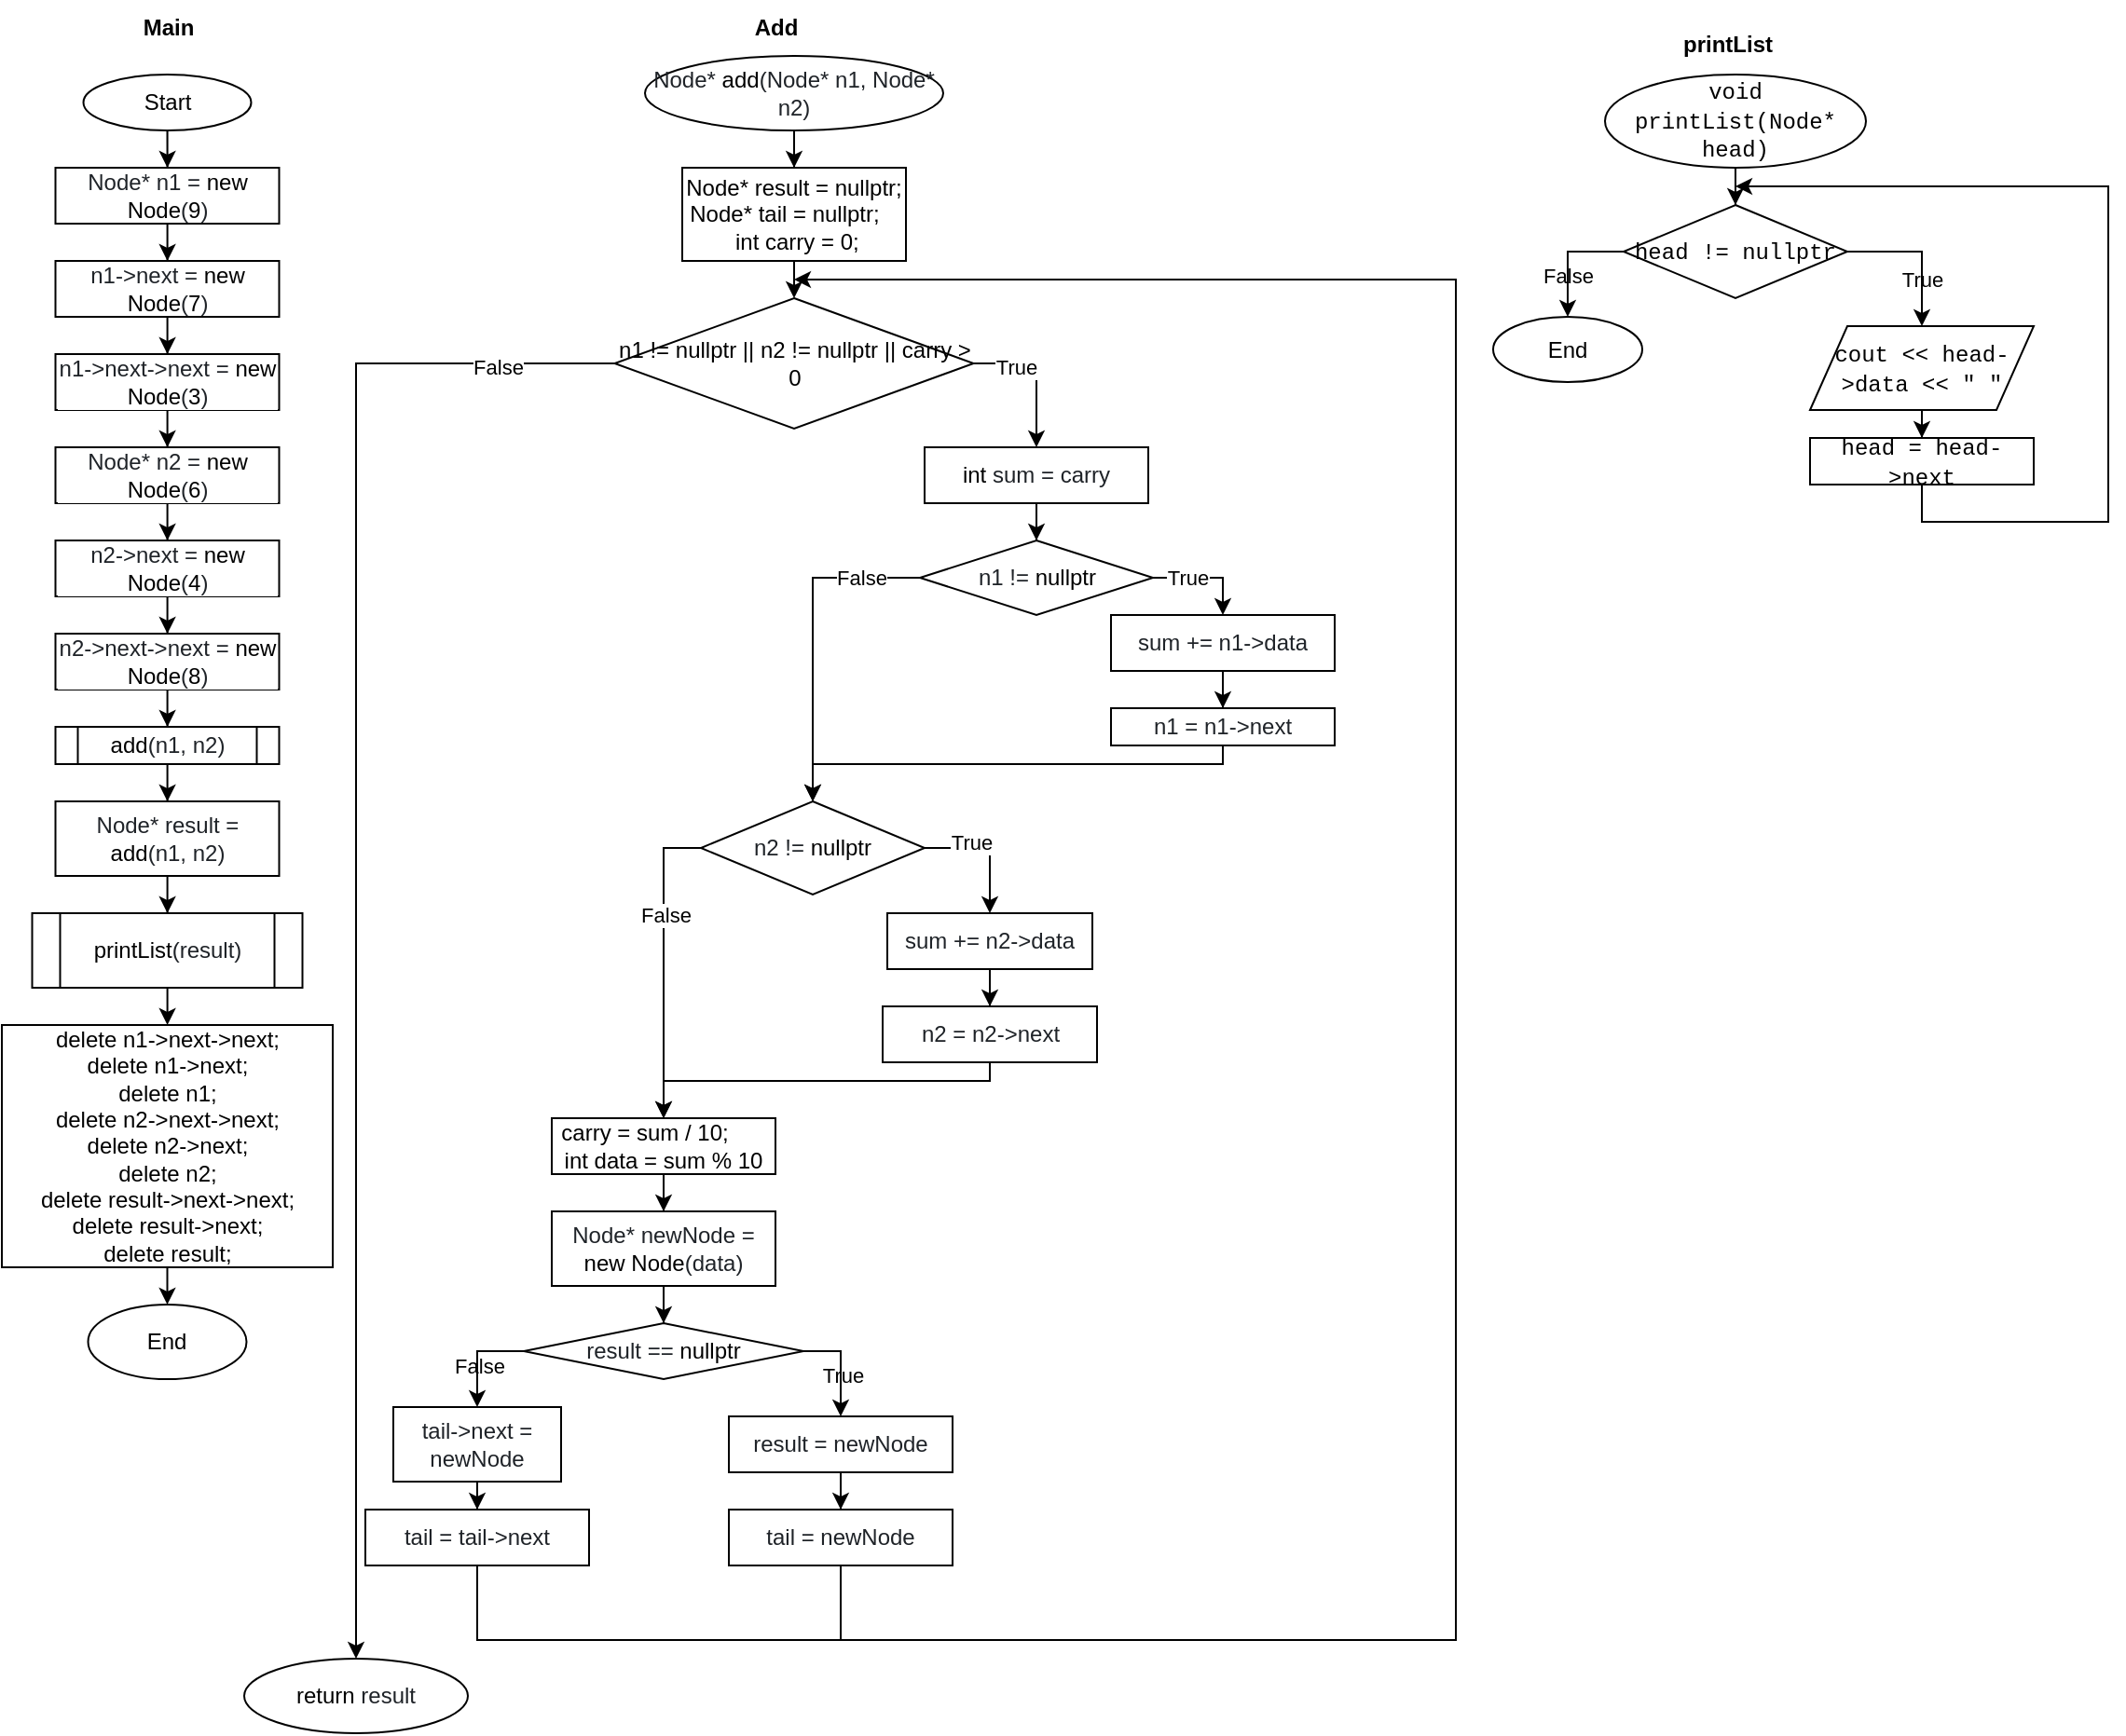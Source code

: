 <mxfile version="24.8.8">
  <diagram name="Страница — 1" id="su4LdkSQXIup_nqFoSOk">
    <mxGraphModel dx="500" dy="252" grid="1" gridSize="10" guides="1" tooltips="1" connect="1" arrows="1" fold="1" page="1" pageScale="1" pageWidth="2339" pageHeight="3300" math="0" shadow="0">
      <root>
        <mxCell id="0" />
        <mxCell id="1" parent="0" />
        <mxCell id="kcVb27nSimBX3UgIGa_4-2" style="edgeStyle=orthogonalEdgeStyle;rounded=0;orthogonalLoop=1;jettySize=auto;html=1;fontFamily=Helvetica;" edge="1" parent="1" source="kcVb27nSimBX3UgIGa_4-1" target="kcVb27nSimBX3UgIGa_4-3">
          <mxGeometry relative="1" as="geometry">
            <mxPoint x="128.75" y="100" as="targetPoint" />
          </mxGeometry>
        </mxCell>
        <mxCell id="kcVb27nSimBX3UgIGa_4-1" value="Start" style="ellipse;whiteSpace=wrap;html=1;fontFamily=Helvetica;" vertex="1" parent="1">
          <mxGeometry x="83.75" y="40" width="90" height="30" as="geometry" />
        </mxCell>
        <mxCell id="kcVb27nSimBX3UgIGa_4-4" style="edgeStyle=orthogonalEdgeStyle;rounded=0;orthogonalLoop=1;jettySize=auto;html=1;fontFamily=Helvetica;" edge="1" parent="1" source="kcVb27nSimBX3UgIGa_4-3" target="kcVb27nSimBX3UgIGa_4-5">
          <mxGeometry relative="1" as="geometry">
            <mxPoint x="128.75" y="150" as="targetPoint" />
          </mxGeometry>
        </mxCell>
        <mxCell id="kcVb27nSimBX3UgIGa_4-3" value="&lt;span style=&quot;color: rgb(31, 35, 40); text-align: start; white-space-collapse: preserve;&quot;&gt;Node* n1 = &lt;/span&gt;&lt;span class=&quot;pl-k&quot; style=&quot;box-sizing: border-box; color: var(--color-prettylights-syntax-keyword); text-align: start; white-space-collapse: preserve;&quot;&gt;new&lt;/span&gt;&lt;span style=&quot;color: rgb(31, 35, 40); text-align: start; white-space-collapse: preserve;&quot;&gt; &lt;/span&gt;&lt;span class=&quot;pl-c1&quot; style=&quot;box-sizing: border-box; color: var(--color-prettylights-syntax-constant); text-align: start; white-space-collapse: preserve;&quot;&gt;Node&lt;/span&gt;&lt;span style=&quot;color: rgb(31, 35, 40); text-align: start; white-space-collapse: preserve;&quot;&gt;(&lt;/span&gt;&lt;span class=&quot;pl-c1&quot; style=&quot;box-sizing: border-box; color: var(--color-prettylights-syntax-constant); text-align: start; white-space-collapse: preserve;&quot;&gt;9&lt;/span&gt;&lt;span style=&quot;color: rgb(31, 35, 40); text-align: start; white-space-collapse: preserve;&quot;&gt;)&lt;/span&gt;" style="rounded=0;whiteSpace=wrap;html=1;fontFamily=Helvetica;" vertex="1" parent="1">
          <mxGeometry x="68.75" y="90" width="120" height="30" as="geometry" />
        </mxCell>
        <mxCell id="kcVb27nSimBX3UgIGa_4-6" style="edgeStyle=orthogonalEdgeStyle;rounded=0;orthogonalLoop=1;jettySize=auto;html=1;fontFamily=Helvetica;" edge="1" parent="1" source="kcVb27nSimBX3UgIGa_4-5" target="kcVb27nSimBX3UgIGa_4-7">
          <mxGeometry relative="1" as="geometry">
            <mxPoint x="128.75" y="200" as="targetPoint" />
          </mxGeometry>
        </mxCell>
        <mxCell id="kcVb27nSimBX3UgIGa_4-5" value="&lt;span style=&quot;color: rgb(31, 35, 40); text-align: start; white-space-collapse: preserve;&quot;&gt;n1-&amp;gt;&lt;/span&gt;&lt;span class=&quot;pl-smi&quot; style=&quot;box-sizing: border-box; color: rgb(31, 35, 40); text-align: start; white-space-collapse: preserve;&quot;&gt;next&lt;/span&gt;&lt;span style=&quot;color: rgb(31, 35, 40); text-align: start; white-space-collapse: preserve;&quot;&gt; = &lt;/span&gt;&lt;span class=&quot;pl-k&quot; style=&quot;box-sizing: border-box; color: var(--color-prettylights-syntax-keyword); text-align: start; white-space-collapse: preserve;&quot;&gt;new&lt;/span&gt;&lt;span style=&quot;color: rgb(31, 35, 40); text-align: start; white-space-collapse: preserve;&quot;&gt; &lt;/span&gt;&lt;span class=&quot;pl-c1&quot; style=&quot;box-sizing: border-box; color: var(--color-prettylights-syntax-constant); text-align: start; white-space-collapse: preserve;&quot;&gt;Node&lt;/span&gt;&lt;span style=&quot;color: rgb(31, 35, 40); text-align: start; white-space-collapse: preserve;&quot;&gt;(&lt;/span&gt;&lt;span class=&quot;pl-c1&quot; style=&quot;box-sizing: border-box; color: var(--color-prettylights-syntax-constant); text-align: start; white-space-collapse: preserve;&quot;&gt;7&lt;/span&gt;&lt;span style=&quot;color: rgb(31, 35, 40); text-align: start; white-space-collapse: preserve;&quot;&gt;)&lt;/span&gt;" style="rounded=0;whiteSpace=wrap;html=1;fontFamily=Helvetica;" vertex="1" parent="1">
          <mxGeometry x="68.75" y="140" width="120" height="30" as="geometry" />
        </mxCell>
        <mxCell id="kcVb27nSimBX3UgIGa_4-8" style="edgeStyle=orthogonalEdgeStyle;rounded=0;orthogonalLoop=1;jettySize=auto;html=1;labelBackgroundColor=default;fontFamily=Helvetica;" edge="1" parent="1" source="kcVb27nSimBX3UgIGa_4-7" target="kcVb27nSimBX3UgIGa_4-9">
          <mxGeometry relative="1" as="geometry">
            <mxPoint x="128.75" y="250" as="targetPoint" />
          </mxGeometry>
        </mxCell>
        <mxCell id="kcVb27nSimBX3UgIGa_4-7" value="&lt;span style=&quot;color: rgb(31, 35, 40); text-align: start; white-space-collapse: preserve;&quot;&gt;n1-&amp;gt;&lt;/span&gt;&lt;span style=&quot;box-sizing: border-box; color: rgb(31, 35, 40); text-align: start; white-space-collapse: preserve;&quot; class=&quot;pl-smi&quot;&gt;next&lt;/span&gt;&lt;span style=&quot;color: rgb(31, 35, 40); text-align: start; white-space-collapse: preserve;&quot;&gt;-&amp;gt;&lt;/span&gt;&lt;span style=&quot;box-sizing: border-box; color: rgb(31, 35, 40); text-align: start; white-space-collapse: preserve;&quot; class=&quot;pl-smi&quot;&gt;next&lt;/span&gt;&lt;span style=&quot;color: rgb(31, 35, 40); text-align: start; white-space-collapse: preserve;&quot;&gt; = &lt;/span&gt;&lt;span style=&quot;box-sizing: border-box; color: var(--color-prettylights-syntax-keyword); text-align: start; white-space-collapse: preserve;&quot; class=&quot;pl-k&quot;&gt;new&lt;/span&gt;&lt;span style=&quot;color: rgb(31, 35, 40); text-align: start; white-space-collapse: preserve;&quot;&gt; &lt;/span&gt;&lt;span style=&quot;box-sizing: border-box; color: var(--color-prettylights-syntax-constant); text-align: start; white-space-collapse: preserve;&quot; class=&quot;pl-c1&quot;&gt;Node&lt;/span&gt;&lt;span style=&quot;color: rgb(31, 35, 40); text-align: start; white-space-collapse: preserve;&quot;&gt;(&lt;/span&gt;&lt;span style=&quot;box-sizing: border-box; color: var(--color-prettylights-syntax-constant); text-align: start; white-space-collapse: preserve;&quot; class=&quot;pl-c1&quot;&gt;3&lt;/span&gt;&lt;span style=&quot;color: rgb(31, 35, 40); text-align: start; white-space-collapse: preserve;&quot;&gt;)&lt;/span&gt;" style="rounded=0;whiteSpace=wrap;html=1;labelBackgroundColor=default;fontFamily=Helvetica;" vertex="1" parent="1">
          <mxGeometry x="68.75" y="190" width="120" height="30" as="geometry" />
        </mxCell>
        <mxCell id="kcVb27nSimBX3UgIGa_4-10" style="edgeStyle=orthogonalEdgeStyle;rounded=0;orthogonalLoop=1;jettySize=auto;html=1;labelBackgroundColor=default;fontFamily=Helvetica;" edge="1" parent="1" source="kcVb27nSimBX3UgIGa_4-9" target="kcVb27nSimBX3UgIGa_4-11">
          <mxGeometry relative="1" as="geometry">
            <mxPoint x="128.75" y="290" as="targetPoint" />
          </mxGeometry>
        </mxCell>
        <mxCell id="kcVb27nSimBX3UgIGa_4-9" value="&lt;span style=&quot;color: rgb(31, 35, 40); text-align: start; white-space-collapse: preserve;&quot;&gt;Node* n2 = &lt;/span&gt;&lt;span style=&quot;box-sizing: border-box; color: var(--color-prettylights-syntax-keyword); text-align: start; white-space-collapse: preserve;&quot; class=&quot;pl-k&quot;&gt;new&lt;/span&gt;&lt;span style=&quot;color: rgb(31, 35, 40); text-align: start; white-space-collapse: preserve;&quot;&gt; &lt;/span&gt;&lt;span style=&quot;box-sizing: border-box; color: var(--color-prettylights-syntax-constant); text-align: start; white-space-collapse: preserve;&quot; class=&quot;pl-c1&quot;&gt;Node&lt;/span&gt;&lt;span style=&quot;color: rgb(31, 35, 40); text-align: start; white-space-collapse: preserve;&quot;&gt;(&lt;/span&gt;&lt;span style=&quot;box-sizing: border-box; color: var(--color-prettylights-syntax-constant); text-align: start; white-space-collapse: preserve;&quot; class=&quot;pl-c1&quot;&gt;6&lt;/span&gt;&lt;span style=&quot;color: rgb(31, 35, 40); text-align: start; white-space-collapse: preserve;&quot;&gt;)&lt;/span&gt;" style="rounded=0;whiteSpace=wrap;html=1;labelBackgroundColor=default;fontFamily=Helvetica;" vertex="1" parent="1">
          <mxGeometry x="68.75" y="240" width="120" height="30" as="geometry" />
        </mxCell>
        <mxCell id="kcVb27nSimBX3UgIGa_4-12" style="edgeStyle=orthogonalEdgeStyle;rounded=0;orthogonalLoop=1;jettySize=auto;html=1;labelBackgroundColor=default;fontFamily=Helvetica;" edge="1" parent="1" source="kcVb27nSimBX3UgIGa_4-11" target="kcVb27nSimBX3UgIGa_4-13">
          <mxGeometry relative="1" as="geometry">
            <mxPoint x="128.75" y="350" as="targetPoint" />
          </mxGeometry>
        </mxCell>
        <mxCell id="kcVb27nSimBX3UgIGa_4-11" value="&lt;span style=&quot;color: rgb(31, 35, 40); font-size: 12px; font-style: normal; font-variant-ligatures: normal; font-variant-caps: normal; font-weight: 400; letter-spacing: normal; orphans: 2; text-align: start; text-indent: 0px; text-transform: none; widows: 2; word-spacing: 0px; -webkit-text-stroke-width: 0px; white-space: pre-wrap; text-decoration-thickness: initial; text-decoration-style: initial; text-decoration-color: initial; float: none; display: inline !important;&quot;&gt;n2-&amp;gt;&lt;/span&gt;&lt;span style=&quot;box-sizing: border-box; color: rgb(31, 35, 40); font-size: 12px; font-style: normal; font-variant-ligatures: normal; font-variant-caps: normal; font-weight: 400; letter-spacing: normal; orphans: 2; text-align: start; text-indent: 0px; text-transform: none; widows: 2; word-spacing: 0px; -webkit-text-stroke-width: 0px; white-space: pre-wrap; text-decoration-thickness: initial; text-decoration-style: initial; text-decoration-color: initial;&quot; class=&quot;pl-smi&quot;&gt;next&lt;/span&gt;&lt;span style=&quot;color: rgb(31, 35, 40); font-size: 12px; font-style: normal; font-variant-ligatures: normal; font-variant-caps: normal; font-weight: 400; letter-spacing: normal; orphans: 2; text-align: start; text-indent: 0px; text-transform: none; widows: 2; word-spacing: 0px; -webkit-text-stroke-width: 0px; white-space: pre-wrap; text-decoration-thickness: initial; text-decoration-style: initial; text-decoration-color: initial; float: none; display: inline !important;&quot;&gt; = &lt;/span&gt;&lt;span style=&quot;box-sizing: border-box; color: var(--color-prettylights-syntax-keyword); font-size: 12px; font-style: normal; font-variant-ligatures: normal; font-variant-caps: normal; font-weight: 400; letter-spacing: normal; orphans: 2; text-align: start; text-indent: 0px; text-transform: none; widows: 2; word-spacing: 0px; -webkit-text-stroke-width: 0px; white-space: pre-wrap; text-decoration-thickness: initial; text-decoration-style: initial; text-decoration-color: initial;&quot; class=&quot;pl-k&quot;&gt;new&lt;/span&gt;&lt;span style=&quot;color: rgb(31, 35, 40); font-size: 12px; font-style: normal; font-variant-ligatures: normal; font-variant-caps: normal; font-weight: 400; letter-spacing: normal; orphans: 2; text-align: start; text-indent: 0px; text-transform: none; widows: 2; word-spacing: 0px; -webkit-text-stroke-width: 0px; white-space: pre-wrap; text-decoration-thickness: initial; text-decoration-style: initial; text-decoration-color: initial; float: none; display: inline !important;&quot;&gt; &lt;/span&gt;&lt;span style=&quot;box-sizing: border-box; color: var(--color-prettylights-syntax-constant); font-size: 12px; font-style: normal; font-variant-ligatures: normal; font-variant-caps: normal; font-weight: 400; letter-spacing: normal; orphans: 2; text-align: start; text-indent: 0px; text-transform: none; widows: 2; word-spacing: 0px; -webkit-text-stroke-width: 0px; white-space: pre-wrap; text-decoration-thickness: initial; text-decoration-style: initial; text-decoration-color: initial;&quot; class=&quot;pl-c1&quot;&gt;Node&lt;/span&gt;&lt;span style=&quot;color: rgb(31, 35, 40); font-size: 12px; font-style: normal; font-variant-ligatures: normal; font-variant-caps: normal; font-weight: 400; letter-spacing: normal; orphans: 2; text-align: start; text-indent: 0px; text-transform: none; widows: 2; word-spacing: 0px; -webkit-text-stroke-width: 0px; white-space: pre-wrap; text-decoration-thickness: initial; text-decoration-style: initial; text-decoration-color: initial; float: none; display: inline !important;&quot;&gt;(&lt;/span&gt;&lt;span style=&quot;box-sizing: border-box; color: var(--color-prettylights-syntax-constant); font-size: 12px; font-style: normal; font-variant-ligatures: normal; font-variant-caps: normal; font-weight: 400; letter-spacing: normal; orphans: 2; text-align: start; text-indent: 0px; text-transform: none; widows: 2; word-spacing: 0px; -webkit-text-stroke-width: 0px; white-space: pre-wrap; text-decoration-thickness: initial; text-decoration-style: initial; text-decoration-color: initial;&quot; class=&quot;pl-c1&quot;&gt;4&lt;/span&gt;&lt;span style=&quot;color: rgb(31, 35, 40); font-size: 12px; font-style: normal; font-variant-ligatures: normal; font-variant-caps: normal; font-weight: 400; letter-spacing: normal; orphans: 2; text-align: start; text-indent: 0px; text-transform: none; widows: 2; word-spacing: 0px; -webkit-text-stroke-width: 0px; white-space: pre-wrap; text-decoration-thickness: initial; text-decoration-style: initial; text-decoration-color: initial; float: none; display: inline !important;&quot;&gt;)&lt;/span&gt;" style="rounded=0;whiteSpace=wrap;html=1;labelBackgroundColor=default;fontFamily=Helvetica;" vertex="1" parent="1">
          <mxGeometry x="68.75" y="290" width="120" height="30" as="geometry" />
        </mxCell>
        <mxCell id="kcVb27nSimBX3UgIGa_4-14" style="edgeStyle=orthogonalEdgeStyle;rounded=0;orthogonalLoop=1;jettySize=auto;html=1;labelBackgroundColor=default;fontFamily=Helvetica;" edge="1" parent="1" source="kcVb27nSimBX3UgIGa_4-13" target="kcVb27nSimBX3UgIGa_4-15">
          <mxGeometry relative="1" as="geometry">
            <mxPoint x="128.75" y="400" as="targetPoint" />
          </mxGeometry>
        </mxCell>
        <mxCell id="kcVb27nSimBX3UgIGa_4-13" value="&lt;span style=&quot;color: rgb(31, 35, 40); text-align: start; white-space-collapse: preserve;&quot;&gt;n2-&amp;gt;&lt;/span&gt;&lt;span style=&quot;box-sizing: border-box; color: rgb(31, 35, 40); text-align: start; white-space-collapse: preserve;&quot; class=&quot;pl-smi&quot;&gt;next&lt;/span&gt;&lt;span style=&quot;color: rgb(31, 35, 40); text-align: start; white-space-collapse: preserve;&quot;&gt;-&amp;gt;&lt;/span&gt;&lt;span style=&quot;box-sizing: border-box; color: rgb(31, 35, 40); text-align: start; white-space-collapse: preserve;&quot; class=&quot;pl-smi&quot;&gt;next&lt;/span&gt;&lt;span style=&quot;color: rgb(31, 35, 40); text-align: start; white-space-collapse: preserve;&quot;&gt; = &lt;/span&gt;&lt;span style=&quot;box-sizing: border-box; color: var(--color-prettylights-syntax-keyword); text-align: start; white-space-collapse: preserve;&quot; class=&quot;pl-k&quot;&gt;new&lt;/span&gt;&lt;span style=&quot;color: rgb(31, 35, 40); text-align: start; white-space-collapse: preserve;&quot;&gt; &lt;/span&gt;&lt;span style=&quot;box-sizing: border-box; color: var(--color-prettylights-syntax-constant); text-align: start; white-space-collapse: preserve;&quot; class=&quot;pl-c1&quot;&gt;Node&lt;/span&gt;&lt;span style=&quot;color: rgb(31, 35, 40); text-align: start; white-space-collapse: preserve;&quot;&gt;(&lt;/span&gt;&lt;span style=&quot;box-sizing: border-box; color: var(--color-prettylights-syntax-constant); text-align: start; white-space-collapse: preserve;&quot; class=&quot;pl-c1&quot;&gt;8&lt;/span&gt;&lt;span style=&quot;color: rgb(31, 35, 40); text-align: start; white-space-collapse: preserve;&quot;&gt;)&lt;/span&gt;" style="rounded=0;whiteSpace=wrap;html=1;labelBackgroundColor=default;fontFamily=Helvetica;" vertex="1" parent="1">
          <mxGeometry x="68.75" y="340" width="120" height="30" as="geometry" />
        </mxCell>
        <mxCell id="kcVb27nSimBX3UgIGa_4-16" style="edgeStyle=orthogonalEdgeStyle;rounded=0;orthogonalLoop=1;jettySize=auto;html=1;labelBackgroundColor=default;fontFamily=Helvetica;" edge="1" parent="1" source="kcVb27nSimBX3UgIGa_4-15" target="kcVb27nSimBX3UgIGa_4-17">
          <mxGeometry relative="1" as="geometry">
            <mxPoint x="128.75" y="440" as="targetPoint" />
          </mxGeometry>
        </mxCell>
        <mxCell id="kcVb27nSimBX3UgIGa_4-15" value="&lt;span style=&quot;box-sizing: border-box; color: var(--color-prettylights-syntax-constant); font-size: 12px; font-style: normal; font-variant-ligatures: normal; font-variant-caps: normal; font-weight: 400; letter-spacing: normal; orphans: 2; text-align: start; text-indent: 0px; text-transform: none; widows: 2; word-spacing: 0px; -webkit-text-stroke-width: 0px; white-space: pre-wrap; text-decoration-thickness: initial; text-decoration-style: initial; text-decoration-color: initial;&quot; class=&quot;pl-c1&quot;&gt;add&lt;/span&gt;&lt;span style=&quot;color: rgb(31, 35, 40); font-size: 12px; font-style: normal; font-variant-ligatures: normal; font-variant-caps: normal; font-weight: 400; letter-spacing: normal; orphans: 2; text-align: start; text-indent: 0px; text-transform: none; widows: 2; word-spacing: 0px; -webkit-text-stroke-width: 0px; white-space: pre-wrap; text-decoration-thickness: initial; text-decoration-style: initial; text-decoration-color: initial; float: none; display: inline !important;&quot;&gt;(n1, n2)&lt;/span&gt;" style="shape=process;whiteSpace=wrap;html=1;backgroundOutline=1;labelBackgroundColor=default;fontFamily=Helvetica;" vertex="1" parent="1">
          <mxGeometry x="68.75" y="390" width="120" height="20" as="geometry" />
        </mxCell>
        <mxCell id="kcVb27nSimBX3UgIGa_4-18" style="edgeStyle=orthogonalEdgeStyle;rounded=0;orthogonalLoop=1;jettySize=auto;html=1;labelBackgroundColor=default;fontFamily=Helvetica;" edge="1" parent="1" source="kcVb27nSimBX3UgIGa_4-17" target="kcVb27nSimBX3UgIGa_4-20">
          <mxGeometry relative="1" as="geometry">
            <mxPoint x="128.75" y="500" as="targetPoint" />
          </mxGeometry>
        </mxCell>
        <mxCell id="kcVb27nSimBX3UgIGa_4-17" value="&lt;span style=&quot;color: rgb(31, 35, 40); text-align: start; white-space-collapse: preserve;&quot;&gt;Node* result = &lt;/span&gt;&lt;span style=&quot;box-sizing: border-box; color: var(--color-prettylights-syntax-constant); text-align: start; white-space-collapse: preserve;&quot; class=&quot;pl-c1&quot;&gt;add&lt;/span&gt;&lt;span style=&quot;color: rgb(31, 35, 40); text-align: start; white-space-collapse: preserve;&quot;&gt;(n1, n2)&lt;/span&gt;" style="rounded=0;whiteSpace=wrap;html=1;labelBackgroundColor=default;fontFamily=Helvetica;" vertex="1" parent="1">
          <mxGeometry x="68.75" y="430" width="120" height="40" as="geometry" />
        </mxCell>
        <mxCell id="kcVb27nSimBX3UgIGa_4-21" style="edgeStyle=orthogonalEdgeStyle;rounded=0;orthogonalLoop=1;jettySize=auto;html=1;labelBackgroundColor=default;fontFamily=Helvetica;" edge="1" parent="1" source="kcVb27nSimBX3UgIGa_4-20" target="kcVb27nSimBX3UgIGa_4-22">
          <mxGeometry relative="1" as="geometry">
            <mxPoint x="128.75" y="560" as="targetPoint" />
          </mxGeometry>
        </mxCell>
        <mxCell id="kcVb27nSimBX3UgIGa_4-20" value="&lt;span style=&quot;box-sizing: border-box; color: var(--color-prettylights-syntax-constant); text-align: start; white-space-collapse: preserve;&quot; class=&quot;pl-c1&quot;&gt;printList&lt;/span&gt;&lt;span style=&quot;color: rgb(31, 35, 40); text-align: start; white-space-collapse: preserve;&quot;&gt;(result)&lt;/span&gt;" style="shape=process;whiteSpace=wrap;html=1;backgroundOutline=1;labelBackgroundColor=default;fontFamily=Helvetica;" vertex="1" parent="1">
          <mxGeometry x="56.25" y="490" width="145" height="40" as="geometry" />
        </mxCell>
        <mxCell id="kcVb27nSimBX3UgIGa_4-23" style="edgeStyle=orthogonalEdgeStyle;rounded=0;orthogonalLoop=1;jettySize=auto;html=1;fontFamily=Helvetica;" edge="1" parent="1" source="kcVb27nSimBX3UgIGa_4-22" target="kcVb27nSimBX3UgIGa_4-24">
          <mxGeometry relative="1" as="geometry">
            <mxPoint x="128.75" y="710" as="targetPoint" />
          </mxGeometry>
        </mxCell>
        <mxCell id="kcVb27nSimBX3UgIGa_4-22" value="delete n1-&amp;gt;next-&amp;gt;next;&lt;div&gt;delete n1-&amp;gt;next;&lt;/div&gt;&lt;div&gt;delete n1;&lt;/div&gt;&lt;div&gt;delete n2-&amp;gt;next-&amp;gt;next;&lt;/div&gt;&lt;div&gt;delete n2-&amp;gt;next;&lt;/div&gt;&lt;div&gt;delete n2;&lt;/div&gt;&lt;div&gt;delete result-&amp;gt;next-&amp;gt;next;&lt;/div&gt;&lt;div&gt;delete result-&amp;gt;next;&lt;/div&gt;&lt;div&gt;delete result;&lt;/div&gt;" style="rounded=0;whiteSpace=wrap;html=1;fontFamily=Helvetica;" vertex="1" parent="1">
          <mxGeometry x="40" y="550" width="177.5" height="130" as="geometry" />
        </mxCell>
        <mxCell id="kcVb27nSimBX3UgIGa_4-24" value="End" style="ellipse;whiteSpace=wrap;html=1;fontFamily=Helvetica;labelBackgroundColor=none;" vertex="1" parent="1">
          <mxGeometry x="86.25" y="700" width="85" height="40" as="geometry" />
        </mxCell>
        <mxCell id="kcVb27nSimBX3UgIGa_4-25" value="&lt;b&gt;Main&lt;/b&gt;" style="text;html=1;align=center;verticalAlign=middle;resizable=0;points=[];autosize=1;strokeColor=none;fillColor=none;fontFamily=Helvetica;" vertex="1" parent="1">
          <mxGeometry x="103.75" width="50" height="30" as="geometry" />
        </mxCell>
        <mxCell id="kcVb27nSimBX3UgIGa_4-26" value="&lt;b&gt;Add&lt;/b&gt;" style="text;html=1;align=center;verticalAlign=middle;resizable=0;points=[];autosize=1;strokeColor=none;fillColor=none;fontFamily=Helvetica;" vertex="1" parent="1">
          <mxGeometry x="430" width="50" height="30" as="geometry" />
        </mxCell>
        <mxCell id="kcVb27nSimBX3UgIGa_4-28" style="edgeStyle=orthogonalEdgeStyle;rounded=0;orthogonalLoop=1;jettySize=auto;html=1;fontFamily=Helvetica;" edge="1" parent="1" source="kcVb27nSimBX3UgIGa_4-27" target="kcVb27nSimBX3UgIGa_4-29">
          <mxGeometry relative="1" as="geometry">
            <mxPoint x="465" y="100" as="targetPoint" />
          </mxGeometry>
        </mxCell>
        <mxCell id="kcVb27nSimBX3UgIGa_4-27" value="&lt;span style=&quot;color: rgb(31, 35, 40); text-align: start; white-space-collapse: preserve;&quot;&gt;Node* &lt;/span&gt;&lt;span class=&quot;pl-en&quot; style=&quot;box-sizing: border-box; color: var(--color-prettylights-syntax-entity); text-align: start; white-space-collapse: preserve;&quot;&gt;add&lt;/span&gt;&lt;span style=&quot;color: rgb(31, 35, 40); text-align: start; white-space-collapse: preserve;&quot;&gt;(Node* n1, Node* n2)&lt;/span&gt;" style="ellipse;whiteSpace=wrap;html=1;labelBackgroundColor=none;fontFamily=Helvetica;" vertex="1" parent="1">
          <mxGeometry x="385" y="30" width="160" height="40" as="geometry" />
        </mxCell>
        <mxCell id="kcVb27nSimBX3UgIGa_4-30" style="edgeStyle=orthogonalEdgeStyle;rounded=0;orthogonalLoop=1;jettySize=auto;html=1;fontFamily=Helvetica;" edge="1" parent="1" source="kcVb27nSimBX3UgIGa_4-29" target="kcVb27nSimBX3UgIGa_4-31">
          <mxGeometry relative="1" as="geometry">
            <mxPoint x="465" y="170" as="targetPoint" />
          </mxGeometry>
        </mxCell>
        <mxCell id="kcVb27nSimBX3UgIGa_4-29" value="Node* result = nullptr; Node* tail = nullptr;&amp;nbsp; &amp;nbsp; &amp;nbsp;int carry = 0;" style="rounded=0;whiteSpace=wrap;html=1;fontFamily=Helvetica;" vertex="1" parent="1">
          <mxGeometry x="405" y="90" width="120" height="50" as="geometry" />
        </mxCell>
        <mxCell id="kcVb27nSimBX3UgIGa_4-32" style="edgeStyle=orthogonalEdgeStyle;rounded=0;orthogonalLoop=1;jettySize=auto;html=1;exitX=1;exitY=0.5;exitDx=0;exitDy=0;fontFamily=Helvetica;" edge="1" parent="1" source="kcVb27nSimBX3UgIGa_4-31" target="kcVb27nSimBX3UgIGa_4-33">
          <mxGeometry relative="1" as="geometry">
            <mxPoint x="595" y="240" as="targetPoint" />
          </mxGeometry>
        </mxCell>
        <mxCell id="kcVb27nSimBX3UgIGa_4-41" value="True" style="edgeLabel;html=1;align=center;verticalAlign=middle;resizable=0;points=[];fontFamily=Helvetica;" vertex="1" connectable="0" parent="kcVb27nSimBX3UgIGa_4-32">
          <mxGeometry x="-0.427" y="-2" relative="1" as="geometry">
            <mxPoint as="offset" />
          </mxGeometry>
        </mxCell>
        <mxCell id="kcVb27nSimBX3UgIGa_4-73" style="edgeStyle=orthogonalEdgeStyle;rounded=0;orthogonalLoop=1;jettySize=auto;html=1;fontFamily=Helvetica;" edge="1" parent="1" source="kcVb27nSimBX3UgIGa_4-31" target="kcVb27nSimBX3UgIGa_4-74">
          <mxGeometry relative="1" as="geometry">
            <mxPoint x="230" y="930" as="targetPoint" />
          </mxGeometry>
        </mxCell>
        <mxCell id="kcVb27nSimBX3UgIGa_4-77" value="False" style="edgeLabel;html=1;align=center;verticalAlign=middle;resizable=0;points=[];fontFamily=Helvetica;" vertex="1" connectable="0" parent="kcVb27nSimBX3UgIGa_4-73">
          <mxGeometry x="-0.849" y="2" relative="1" as="geometry">
            <mxPoint as="offset" />
          </mxGeometry>
        </mxCell>
        <mxCell id="kcVb27nSimBX3UgIGa_4-31" value="&lt;span style=&quot;text-align: start; white-space-collapse: preserve;&quot;&gt;n1 != &lt;/span&gt;&lt;span class=&quot;pl-c1&quot; style=&quot;box-sizing: border-box; text-align: start; white-space-collapse: preserve;&quot;&gt;nullptr&lt;/span&gt;&lt;span style=&quot;text-align: start; white-space-collapse: preserve;&quot;&gt; || n2 != &lt;/span&gt;&lt;span class=&quot;pl-c1&quot; style=&quot;box-sizing: border-box; text-align: start; white-space-collapse: preserve;&quot;&gt;nullptr&lt;/span&gt;&lt;span style=&quot;text-align: start; white-space-collapse: preserve;&quot;&gt; || carry &amp;gt; &lt;/span&gt;&lt;span class=&quot;pl-c1&quot; style=&quot;box-sizing: border-box; text-align: start; white-space-collapse: preserve;&quot;&gt;0&lt;/span&gt;" style="rhombus;whiteSpace=wrap;html=1;labelBackgroundColor=none;fontColor=default;fontFamily=Helvetica;" vertex="1" parent="1">
          <mxGeometry x="368.75" y="160" width="192.5" height="70" as="geometry" />
        </mxCell>
        <mxCell id="kcVb27nSimBX3UgIGa_4-34" style="edgeStyle=orthogonalEdgeStyle;rounded=0;orthogonalLoop=1;jettySize=auto;html=1;fontFamily=Helvetica;" edge="1" parent="1" source="kcVb27nSimBX3UgIGa_4-33" target="kcVb27nSimBX3UgIGa_4-35">
          <mxGeometry relative="1" as="geometry">
            <mxPoint x="595" y="300" as="targetPoint" />
          </mxGeometry>
        </mxCell>
        <mxCell id="kcVb27nSimBX3UgIGa_4-33" value="&lt;span class=&quot;pl-k&quot; style=&quot;box-sizing: border-box; color: var(--color-prettylights-syntax-keyword); text-align: start; white-space-collapse: preserve;&quot;&gt;int&lt;/span&gt;&lt;span style=&quot;color: rgb(31, 35, 40); text-align: start; white-space-collapse: preserve;&quot;&gt; sum = carry&lt;/span&gt;" style="rounded=0;whiteSpace=wrap;html=1;labelBackgroundColor=none;fontFamily=Helvetica;" vertex="1" parent="1">
          <mxGeometry x="535" y="240" width="120" height="30" as="geometry" />
        </mxCell>
        <mxCell id="kcVb27nSimBX3UgIGa_4-36" style="edgeStyle=orthogonalEdgeStyle;rounded=0;orthogonalLoop=1;jettySize=auto;html=1;exitX=1;exitY=0.5;exitDx=0;exitDy=0;fontFamily=Helvetica;" edge="1" parent="1" source="kcVb27nSimBX3UgIGa_4-35" target="kcVb27nSimBX3UgIGa_4-37">
          <mxGeometry relative="1" as="geometry">
            <mxPoint x="685" y="340" as="targetPoint" />
          </mxGeometry>
        </mxCell>
        <mxCell id="kcVb27nSimBX3UgIGa_4-42" value="True" style="edgeLabel;html=1;align=center;verticalAlign=middle;resizable=0;points=[];fontFamily=Helvetica;" vertex="1" connectable="0" parent="kcVb27nSimBX3UgIGa_4-36">
          <mxGeometry x="-0.363" y="4" relative="1" as="geometry">
            <mxPoint y="4" as="offset" />
          </mxGeometry>
        </mxCell>
        <mxCell id="kcVb27nSimBX3UgIGa_4-43" style="edgeStyle=orthogonalEdgeStyle;rounded=0;orthogonalLoop=1;jettySize=auto;html=1;entryX=0.5;entryY=0;entryDx=0;entryDy=0;fontFamily=Helvetica;" edge="1" parent="1" source="kcVb27nSimBX3UgIGa_4-35" target="kcVb27nSimBX3UgIGa_4-44">
          <mxGeometry relative="1" as="geometry">
            <mxPoint x="485" y="340" as="targetPoint" />
            <Array as="points">
              <mxPoint x="475" y="310" />
            </Array>
          </mxGeometry>
        </mxCell>
        <mxCell id="kcVb27nSimBX3UgIGa_4-46" value="False" style="edgeLabel;html=1;align=center;verticalAlign=middle;resizable=0;points=[];fontFamily=Helvetica;" vertex="1" connectable="0" parent="kcVb27nSimBX3UgIGa_4-43">
          <mxGeometry x="-0.643" relative="1" as="geometry">
            <mxPoint as="offset" />
          </mxGeometry>
        </mxCell>
        <mxCell id="kcVb27nSimBX3UgIGa_4-35" value="&lt;span style=&quot;color: rgb(31, 35, 40); text-align: start; white-space-collapse: preserve;&quot;&gt;n1 != &lt;/span&gt;&lt;span style=&quot;box-sizing: border-box; color: var(--color-prettylights-syntax-constant); text-align: start; white-space-collapse: preserve;&quot; class=&quot;pl-c1&quot;&gt;nullptr&lt;/span&gt;" style="rhombus;whiteSpace=wrap;html=1;labelBackgroundColor=default;fontFamily=Helvetica;" vertex="1" parent="1">
          <mxGeometry x="532.5" y="290" width="125" height="40" as="geometry" />
        </mxCell>
        <mxCell id="kcVb27nSimBX3UgIGa_4-38" style="edgeStyle=orthogonalEdgeStyle;rounded=0;orthogonalLoop=1;jettySize=auto;html=1;fontFamily=Helvetica;" edge="1" parent="1" source="kcVb27nSimBX3UgIGa_4-37" target="kcVb27nSimBX3UgIGa_4-39">
          <mxGeometry relative="1" as="geometry">
            <mxPoint x="695" y="390" as="targetPoint" />
          </mxGeometry>
        </mxCell>
        <mxCell id="kcVb27nSimBX3UgIGa_4-37" value="&lt;span style=&quot;color: rgb(31, 35, 40); text-align: start; white-space-collapse: preserve;&quot;&gt;sum += n1-&amp;gt;&lt;/span&gt;&lt;span style=&quot;box-sizing: border-box; color: rgb(31, 35, 40); text-align: start; white-space-collapse: preserve;&quot; class=&quot;pl-smi&quot;&gt;data&lt;/span&gt;" style="rounded=0;whiteSpace=wrap;html=1;labelBackgroundColor=default;fontFamily=Helvetica;" vertex="1" parent="1">
          <mxGeometry x="635" y="330" width="120" height="30" as="geometry" />
        </mxCell>
        <mxCell id="kcVb27nSimBX3UgIGa_4-51" style="edgeStyle=orthogonalEdgeStyle;rounded=0;orthogonalLoop=1;jettySize=auto;html=1;entryX=0.5;entryY=0;entryDx=0;entryDy=0;fontFamily=Helvetica;" edge="1" parent="1" source="kcVb27nSimBX3UgIGa_4-39" target="kcVb27nSimBX3UgIGa_4-44">
          <mxGeometry relative="1" as="geometry">
            <Array as="points">
              <mxPoint x="695" y="410" />
              <mxPoint x="475" y="410" />
            </Array>
          </mxGeometry>
        </mxCell>
        <mxCell id="kcVb27nSimBX3UgIGa_4-39" value="&lt;span style=&quot;color: rgb(31, 35, 40); text-align: start; white-space-collapse: preserve;&quot;&gt;n1 = n1-&amp;gt;&lt;/span&gt;&lt;span style=&quot;box-sizing: border-box; color: rgb(31, 35, 40); text-align: start; white-space-collapse: preserve;&quot; class=&quot;pl-smi&quot;&gt;next&lt;/span&gt;" style="rounded=0;whiteSpace=wrap;html=1;labelBackgroundColor=default;fontFamily=Helvetica;" vertex="1" parent="1">
          <mxGeometry x="635" y="380" width="120" height="20" as="geometry" />
        </mxCell>
        <mxCell id="kcVb27nSimBX3UgIGa_4-45" style="edgeStyle=orthogonalEdgeStyle;rounded=0;orthogonalLoop=1;jettySize=auto;html=1;exitX=1;exitY=0.5;exitDx=0;exitDy=0;fontFamily=Helvetica;" edge="1" parent="1" source="kcVb27nSimBX3UgIGa_4-44" target="kcVb27nSimBX3UgIGa_4-48">
          <mxGeometry relative="1" as="geometry">
            <mxPoint x="555" y="490" as="targetPoint" />
          </mxGeometry>
        </mxCell>
        <mxCell id="kcVb27nSimBX3UgIGa_4-47" value="True" style="edgeLabel;html=1;align=center;verticalAlign=middle;resizable=0;points=[];fontFamily=Helvetica;" vertex="1" connectable="0" parent="kcVb27nSimBX3UgIGa_4-45">
          <mxGeometry x="-0.261" y="1" relative="1" as="geometry">
            <mxPoint x="-1" y="-2" as="offset" />
          </mxGeometry>
        </mxCell>
        <mxCell id="kcVb27nSimBX3UgIGa_4-52" style="edgeStyle=orthogonalEdgeStyle;rounded=0;orthogonalLoop=1;jettySize=auto;html=1;exitX=0;exitY=0.5;exitDx=0;exitDy=0;fontFamily=Helvetica;" edge="1" parent="1" source="kcVb27nSimBX3UgIGa_4-44" target="kcVb27nSimBX3UgIGa_4-54">
          <mxGeometry relative="1" as="geometry">
            <mxPoint x="395" y="610" as="targetPoint" />
          </mxGeometry>
        </mxCell>
        <mxCell id="kcVb27nSimBX3UgIGa_4-76" value="False" style="edgeLabel;html=1;align=center;verticalAlign=middle;resizable=0;points=[];fontFamily=Helvetica;" vertex="1" connectable="0" parent="kcVb27nSimBX3UgIGa_4-52">
          <mxGeometry x="-0.33" y="1" relative="1" as="geometry">
            <mxPoint as="offset" />
          </mxGeometry>
        </mxCell>
        <mxCell id="kcVb27nSimBX3UgIGa_4-44" value="&lt;span style=&quot;color: rgb(31, 35, 40); text-align: start; white-space-collapse: preserve;&quot;&gt;n2 != &lt;/span&gt;&lt;span class=&quot;pl-c1&quot; style=&quot;box-sizing: border-box; color: var(--color-prettylights-syntax-constant); text-align: start; white-space-collapse: preserve;&quot;&gt;nullptr&lt;/span&gt;" style="rhombus;whiteSpace=wrap;html=1;labelBackgroundColor=none;fontFamily=Helvetica;" vertex="1" parent="1">
          <mxGeometry x="415" y="430" width="120" height="50" as="geometry" />
        </mxCell>
        <mxCell id="kcVb27nSimBX3UgIGa_4-49" style="edgeStyle=orthogonalEdgeStyle;rounded=0;orthogonalLoop=1;jettySize=auto;html=1;fontFamily=Helvetica;" edge="1" parent="1" source="kcVb27nSimBX3UgIGa_4-48" target="kcVb27nSimBX3UgIGa_4-50">
          <mxGeometry relative="1" as="geometry">
            <mxPoint x="570" y="540" as="targetPoint" />
          </mxGeometry>
        </mxCell>
        <mxCell id="kcVb27nSimBX3UgIGa_4-48" value="&lt;span style=&quot;color: rgb(31, 35, 40); text-align: start; white-space-collapse: preserve;&quot;&gt;sum += n2-&amp;gt;&lt;/span&gt;&lt;span style=&quot;box-sizing: border-box; color: rgb(31, 35, 40); text-align: start; white-space-collapse: preserve;&quot; class=&quot;pl-smi&quot;&gt;data&lt;/span&gt;" style="rounded=0;whiteSpace=wrap;html=1;labelBackgroundColor=default;fontFamily=Helvetica;" vertex="1" parent="1">
          <mxGeometry x="515" y="490" width="110" height="30" as="geometry" />
        </mxCell>
        <mxCell id="kcVb27nSimBX3UgIGa_4-56" style="edgeStyle=orthogonalEdgeStyle;rounded=0;orthogonalLoop=1;jettySize=auto;html=1;entryX=0.5;entryY=0;entryDx=0;entryDy=0;fontFamily=Helvetica;" edge="1" parent="1" source="kcVb27nSimBX3UgIGa_4-50" target="kcVb27nSimBX3UgIGa_4-54">
          <mxGeometry relative="1" as="geometry">
            <Array as="points">
              <mxPoint x="570" y="580" />
              <mxPoint x="395" y="580" />
            </Array>
          </mxGeometry>
        </mxCell>
        <mxCell id="kcVb27nSimBX3UgIGa_4-50" value="&lt;span style=&quot;color: rgb(31, 35, 40); text-align: start; white-space-collapse: preserve;&quot;&gt;n2 = n2-&amp;gt;&lt;/span&gt;&lt;span style=&quot;box-sizing: border-box; color: rgb(31, 35, 40); text-align: start; white-space-collapse: preserve;&quot; class=&quot;pl-smi&quot;&gt;next&lt;/span&gt;" style="rounded=0;whiteSpace=wrap;html=1;labelBackgroundColor=default;fontFamily=Helvetica;" vertex="1" parent="1">
          <mxGeometry x="512.5" y="540" width="115" height="30" as="geometry" />
        </mxCell>
        <mxCell id="kcVb27nSimBX3UgIGa_4-55" style="edgeStyle=orthogonalEdgeStyle;rounded=0;orthogonalLoop=1;jettySize=auto;html=1;fontFamily=Helvetica;" edge="1" parent="1" source="kcVb27nSimBX3UgIGa_4-54" target="kcVb27nSimBX3UgIGa_4-57">
          <mxGeometry relative="1" as="geometry">
            <mxPoint x="395" y="660" as="targetPoint" />
          </mxGeometry>
        </mxCell>
        <mxCell id="kcVb27nSimBX3UgIGa_4-54" value="&amp;nbsp;carry = sum / 10;&amp;nbsp; &amp;nbsp; &amp;nbsp; &amp;nbsp; int data = sum % 10" style="rounded=0;whiteSpace=wrap;html=1;fontFamily=Helvetica;" vertex="1" parent="1">
          <mxGeometry x="335" y="600" width="120" height="30" as="geometry" />
        </mxCell>
        <mxCell id="kcVb27nSimBX3UgIGa_4-58" style="edgeStyle=orthogonalEdgeStyle;rounded=0;orthogonalLoop=1;jettySize=auto;html=1;labelBackgroundColor=none;fontFamily=Helvetica;" edge="1" parent="1" source="kcVb27nSimBX3UgIGa_4-57" target="kcVb27nSimBX3UgIGa_4-59">
          <mxGeometry relative="1" as="geometry">
            <mxPoint x="395" y="710" as="targetPoint" />
          </mxGeometry>
        </mxCell>
        <mxCell id="kcVb27nSimBX3UgIGa_4-57" value="&lt;span style=&quot;color: rgb(31, 35, 40); text-align: start; white-space-collapse: preserve;&quot;&gt;Node* newNode = &lt;/span&gt;&lt;span style=&quot;box-sizing: border-box; color: var(--color-prettylights-syntax-keyword); text-align: start; white-space-collapse: preserve;&quot; class=&quot;pl-k&quot;&gt;new&lt;/span&gt;&lt;span style=&quot;color: rgb(31, 35, 40); text-align: start; white-space-collapse: preserve;&quot;&gt; &lt;/span&gt;&lt;span style=&quot;box-sizing: border-box; color: var(--color-prettylights-syntax-constant); text-align: start; white-space-collapse: preserve;&quot; class=&quot;pl-c1&quot;&gt;Node&lt;/span&gt;&lt;span style=&quot;color: rgb(31, 35, 40); text-align: start; white-space-collapse: preserve;&quot;&gt;(data)&lt;/span&gt;" style="rounded=0;whiteSpace=wrap;html=1;labelBackgroundColor=default;fontFamily=Helvetica;" vertex="1" parent="1">
          <mxGeometry x="335" y="650" width="120" height="40" as="geometry" />
        </mxCell>
        <mxCell id="kcVb27nSimBX3UgIGa_4-60" style="edgeStyle=orthogonalEdgeStyle;rounded=0;orthogonalLoop=1;jettySize=auto;html=1;exitX=1;exitY=0.5;exitDx=0;exitDy=0;labelBackgroundColor=none;fontFamily=Helvetica;" edge="1" parent="1" source="kcVb27nSimBX3UgIGa_4-59" target="kcVb27nSimBX3UgIGa_4-61">
          <mxGeometry relative="1" as="geometry">
            <mxPoint x="490" y="750" as="targetPoint" />
          </mxGeometry>
        </mxCell>
        <mxCell id="kcVb27nSimBX3UgIGa_4-65" value="True" style="edgeLabel;html=1;align=center;verticalAlign=middle;resizable=0;points=[];labelBackgroundColor=none;fontFamily=Helvetica;" vertex="1" connectable="0" parent="kcVb27nSimBX3UgIGa_4-60">
          <mxGeometry x="0.178" y="1" relative="1" as="geometry">
            <mxPoint as="offset" />
          </mxGeometry>
        </mxCell>
        <mxCell id="kcVb27nSimBX3UgIGa_4-66" style="edgeStyle=orthogonalEdgeStyle;rounded=0;orthogonalLoop=1;jettySize=auto;html=1;exitX=0;exitY=0.5;exitDx=0;exitDy=0;labelBackgroundColor=none;fontFamily=Helvetica;" edge="1" parent="1" source="kcVb27nSimBX3UgIGa_4-59" target="kcVb27nSimBX3UgIGa_4-67">
          <mxGeometry relative="1" as="geometry">
            <mxPoint x="290" y="760" as="targetPoint" />
          </mxGeometry>
        </mxCell>
        <mxCell id="kcVb27nSimBX3UgIGa_4-68" value="False" style="edgeLabel;html=1;align=center;verticalAlign=middle;resizable=0;points=[];labelBackgroundColor=none;fontFamily=Helvetica;" vertex="1" connectable="0" parent="kcVb27nSimBX3UgIGa_4-66">
          <mxGeometry x="0.178" y="1" relative="1" as="geometry">
            <mxPoint as="offset" />
          </mxGeometry>
        </mxCell>
        <mxCell id="kcVb27nSimBX3UgIGa_4-59" value="&lt;span style=&quot;color: rgb(31, 35, 40); text-align: start; white-space-collapse: preserve;&quot;&gt;result == &lt;/span&gt;&lt;span class=&quot;pl-c1&quot; style=&quot;box-sizing: border-box; color: var(--color-prettylights-syntax-constant); text-align: start; white-space-collapse: preserve;&quot;&gt;nullptr&lt;/span&gt;" style="rhombus;whiteSpace=wrap;html=1;labelBackgroundColor=none;fontFamily=Helvetica;" vertex="1" parent="1">
          <mxGeometry x="320" y="710" width="150" height="30" as="geometry" />
        </mxCell>
        <mxCell id="kcVb27nSimBX3UgIGa_4-62" style="edgeStyle=orthogonalEdgeStyle;rounded=0;orthogonalLoop=1;jettySize=auto;html=1;labelBackgroundColor=none;fontFamily=Helvetica;" edge="1" parent="1" source="kcVb27nSimBX3UgIGa_4-61" target="kcVb27nSimBX3UgIGa_4-63">
          <mxGeometry relative="1" as="geometry">
            <mxPoint x="490" y="820" as="targetPoint" />
          </mxGeometry>
        </mxCell>
        <mxCell id="kcVb27nSimBX3UgIGa_4-61" value="&lt;span style=&quot;color: rgb(31, 35, 40); text-align: start; white-space-collapse: preserve;&quot;&gt;result = newNode&lt;/span&gt;" style="rounded=0;whiteSpace=wrap;html=1;labelBackgroundColor=none;fontFamily=Helvetica;" vertex="1" parent="1">
          <mxGeometry x="430" y="760" width="120" height="30" as="geometry" />
        </mxCell>
        <mxCell id="kcVb27nSimBX3UgIGa_4-72" style="edgeStyle=orthogonalEdgeStyle;rounded=0;orthogonalLoop=1;jettySize=auto;html=1;endArrow=none;endFill=0;labelBackgroundColor=none;fontFamily=Helvetica;" edge="1" parent="1" source="kcVb27nSimBX3UgIGa_4-63">
          <mxGeometry relative="1" as="geometry">
            <mxPoint x="490" y="880" as="targetPoint" />
          </mxGeometry>
        </mxCell>
        <mxCell id="kcVb27nSimBX3UgIGa_4-63" value="&lt;span style=&quot;color: rgb(31, 35, 40); text-align: start; white-space-collapse: preserve;&quot;&gt;tail = newNode&lt;/span&gt;" style="rounded=0;whiteSpace=wrap;html=1;labelBackgroundColor=none;fontFamily=Helvetica;" vertex="1" parent="1">
          <mxGeometry x="430" y="810" width="120" height="30" as="geometry" />
        </mxCell>
        <mxCell id="kcVb27nSimBX3UgIGa_4-69" style="edgeStyle=orthogonalEdgeStyle;rounded=0;orthogonalLoop=1;jettySize=auto;html=1;labelBackgroundColor=none;fontFamily=Helvetica;" edge="1" parent="1" source="kcVb27nSimBX3UgIGa_4-67" target="kcVb27nSimBX3UgIGa_4-70">
          <mxGeometry relative="1" as="geometry">
            <mxPoint x="295" y="820" as="targetPoint" />
          </mxGeometry>
        </mxCell>
        <mxCell id="kcVb27nSimBX3UgIGa_4-67" value="&lt;span style=&quot;color: rgb(31, 35, 40); text-align: start; white-space-collapse: preserve;&quot;&gt;tail-&amp;gt;&lt;/span&gt;&lt;span class=&quot;pl-smi&quot; style=&quot;box-sizing: border-box; color: rgb(31, 35, 40); text-align: start; white-space-collapse: preserve;&quot;&gt;next&lt;/span&gt;&lt;span style=&quot;color: rgb(31, 35, 40); text-align: start; white-space-collapse: preserve;&quot;&gt; = newNode&lt;/span&gt;" style="rounded=0;whiteSpace=wrap;html=1;labelBackgroundColor=none;fontFamily=Helvetica;" vertex="1" parent="1">
          <mxGeometry x="250" y="755" width="90" height="40" as="geometry" />
        </mxCell>
        <mxCell id="kcVb27nSimBX3UgIGa_4-71" style="edgeStyle=orthogonalEdgeStyle;rounded=0;orthogonalLoop=1;jettySize=auto;html=1;fontFamily=Helvetica;" edge="1" parent="1" source="kcVb27nSimBX3UgIGa_4-70">
          <mxGeometry relative="1" as="geometry">
            <mxPoint x="465" y="150" as="targetPoint" />
            <Array as="points">
              <mxPoint x="295" y="880" />
              <mxPoint x="820" y="880" />
              <mxPoint x="820" y="150" />
              <mxPoint x="525" y="150" />
            </Array>
          </mxGeometry>
        </mxCell>
        <mxCell id="kcVb27nSimBX3UgIGa_4-70" value="&lt;span style=&quot;color: rgb(31, 35, 40); text-align: start; white-space-collapse: preserve;&quot;&gt;tail = tail-&amp;gt;&lt;/span&gt;&lt;span class=&quot;pl-smi&quot; style=&quot;box-sizing: border-box; color: rgb(31, 35, 40); text-align: start; white-space-collapse: preserve;&quot;&gt;next&lt;/span&gt;" style="rounded=0;whiteSpace=wrap;html=1;labelBackgroundColor=none;fontFamily=Helvetica;" vertex="1" parent="1">
          <mxGeometry x="235" y="810" width="120" height="30" as="geometry" />
        </mxCell>
        <mxCell id="kcVb27nSimBX3UgIGa_4-74" value="&lt;span class=&quot;pl-k&quot; style=&quot;box-sizing: border-box; color: var(--color-prettylights-syntax-keyword); text-align: start; white-space-collapse: preserve;&quot;&gt;return&lt;/span&gt;&lt;span style=&quot;color: rgb(31, 35, 40); text-align: start; white-space-collapse: preserve;&quot;&gt; result&lt;/span&gt;" style="ellipse;whiteSpace=wrap;html=1;labelBackgroundColor=none;fontFamily=Helvetica;" vertex="1" parent="1">
          <mxGeometry x="170" y="890" width="120" height="40" as="geometry" />
        </mxCell>
        <mxCell id="kcVb27nSimBX3UgIGa_4-80" style="edgeStyle=orthogonalEdgeStyle;rounded=0;orthogonalLoop=1;jettySize=auto;html=1;labelBackgroundColor=none;fontColor=default;" edge="1" parent="1" source="kcVb27nSimBX3UgIGa_4-78" target="kcVb27nSimBX3UgIGa_4-81">
          <mxGeometry relative="1" as="geometry">
            <mxPoint x="970" y="120" as="targetPoint" />
          </mxGeometry>
        </mxCell>
        <mxCell id="kcVb27nSimBX3UgIGa_4-78" value="&lt;span style=&quot;box-sizing: border-box; font-family: ui-monospace, SFMono-Regular, &amp;quot;SF Mono&amp;quot;, Menlo, Consolas, &amp;quot;Liberation Mono&amp;quot;, monospace; text-align: start; white-space-collapse: preserve;&quot; class=&quot;pl-k&quot;&gt;void&lt;/span&gt;&lt;span style=&quot;font-family: ui-monospace, SFMono-Regular, &amp;quot;SF Mono&amp;quot;, Menlo, Consolas, &amp;quot;Liberation Mono&amp;quot;, monospace; text-align: start; white-space-collapse: preserve;&quot;&gt; &lt;/span&gt;&lt;span style=&quot;box-sizing: border-box; font-family: ui-monospace, SFMono-Regular, &amp;quot;SF Mono&amp;quot;, Menlo, Consolas, &amp;quot;Liberation Mono&amp;quot;, monospace; text-align: start; white-space-collapse: preserve;&quot; class=&quot;pl-en&quot;&gt;printList&lt;/span&gt;&lt;span style=&quot;font-family: ui-monospace, SFMono-Regular, &amp;quot;SF Mono&amp;quot;, Menlo, Consolas, &amp;quot;Liberation Mono&amp;quot;, monospace; text-align: start; white-space-collapse: preserve;&quot;&gt;(Node* head)&lt;/span&gt;" style="ellipse;whiteSpace=wrap;html=1;labelBackgroundColor=none;fontColor=default;" vertex="1" parent="1">
          <mxGeometry x="900" y="40" width="140" height="50" as="geometry" />
        </mxCell>
        <mxCell id="kcVb27nSimBX3UgIGa_4-79" value="&lt;span style=&quot;font-size: 12px; font-style: normal; font-variant-ligatures: normal; font-variant-caps: normal; letter-spacing: normal; orphans: 2; text-align: start; text-indent: 0px; text-transform: none; widows: 2; word-spacing: 0px; -webkit-text-stroke-width: 0px; white-space: pre-wrap; text-decoration-thickness: initial; text-decoration-style: initial; text-decoration-color: initial; float: none; display: inline !important;&quot;&gt;&lt;b style=&quot;&quot;&gt;&lt;font face=&quot;Helvetica&quot;&gt;printList&lt;/font&gt;&lt;/b&gt;&lt;/span&gt;" style="text;whiteSpace=wrap;html=1;labelBackgroundColor=none;fontColor=default;" vertex="1" parent="1">
          <mxGeometry x="940" y="10" width="90" height="40" as="geometry" />
        </mxCell>
        <mxCell id="kcVb27nSimBX3UgIGa_4-82" style="edgeStyle=orthogonalEdgeStyle;rounded=0;orthogonalLoop=1;jettySize=auto;html=1;exitX=1;exitY=0.5;exitDx=0;exitDy=0;labelBackgroundColor=none;fontColor=default;" edge="1" parent="1" source="kcVb27nSimBX3UgIGa_4-81" target="kcVb27nSimBX3UgIGa_4-83">
          <mxGeometry relative="1" as="geometry">
            <mxPoint x="1050" y="170" as="targetPoint" />
          </mxGeometry>
        </mxCell>
        <mxCell id="kcVb27nSimBX3UgIGa_4-84" value="True" style="edgeLabel;html=1;align=center;verticalAlign=middle;resizable=0;points=[];labelBackgroundColor=none;fontColor=default;" vertex="1" connectable="0" parent="kcVb27nSimBX3UgIGa_4-82">
          <mxGeometry x="-0.51" y="-1" relative="1" as="geometry">
            <mxPoint x="20" y="14" as="offset" />
          </mxGeometry>
        </mxCell>
        <mxCell id="kcVb27nSimBX3UgIGa_4-87" style="edgeStyle=orthogonalEdgeStyle;rounded=0;orthogonalLoop=1;jettySize=auto;html=1;exitX=0;exitY=0.5;exitDx=0;exitDy=0;labelBackgroundColor=none;fontColor=default;" edge="1" parent="1" source="kcVb27nSimBX3UgIGa_4-81" target="kcVb27nSimBX3UgIGa_4-91">
          <mxGeometry relative="1" as="geometry">
            <mxPoint x="870" y="190" as="targetPoint" />
          </mxGeometry>
        </mxCell>
        <mxCell id="kcVb27nSimBX3UgIGa_4-90" value="False" style="edgeLabel;html=1;align=center;verticalAlign=middle;resizable=0;points=[];labelBackgroundColor=none;fontColor=default;" vertex="1" connectable="0" parent="kcVb27nSimBX3UgIGa_4-87">
          <mxGeometry x="0.314" relative="1" as="geometry">
            <mxPoint as="offset" />
          </mxGeometry>
        </mxCell>
        <mxCell id="kcVb27nSimBX3UgIGa_4-81" value="&lt;span style=&quot;font-family: ui-monospace, SFMono-Regular, &amp;quot;SF Mono&amp;quot;, Menlo, Consolas, &amp;quot;Liberation Mono&amp;quot;, monospace; text-align: start; white-space-collapse: preserve;&quot;&gt;head != &lt;/span&gt;&lt;span style=&quot;box-sizing: border-box; font-family: ui-monospace, SFMono-Regular, &amp;quot;SF Mono&amp;quot;, Menlo, Consolas, &amp;quot;Liberation Mono&amp;quot;, monospace; text-align: start; white-space-collapse: preserve;&quot; class=&quot;pl-c1&quot;&gt;nullptr&lt;/span&gt;" style="rhombus;whiteSpace=wrap;html=1;labelBackgroundColor=none;fontColor=default;" vertex="1" parent="1">
          <mxGeometry x="910" y="110" width="120" height="50" as="geometry" />
        </mxCell>
        <mxCell id="kcVb27nSimBX3UgIGa_4-85" style="edgeStyle=orthogonalEdgeStyle;rounded=0;orthogonalLoop=1;jettySize=auto;html=1;labelBackgroundColor=none;fontColor=default;" edge="1" parent="1" source="kcVb27nSimBX3UgIGa_4-83" target="kcVb27nSimBX3UgIGa_4-86">
          <mxGeometry relative="1" as="geometry">
            <mxPoint x="1070" y="240" as="targetPoint" />
          </mxGeometry>
        </mxCell>
        <mxCell id="kcVb27nSimBX3UgIGa_4-83" value="&lt;span style=&quot;font-family: ui-monospace, SFMono-Regular, &amp;quot;SF Mono&amp;quot;, Menlo, Consolas, &amp;quot;Liberation Mono&amp;quot;, monospace; text-align: start; white-space-collapse: preserve;&quot;&gt;cout &amp;lt;&amp;lt; head-&amp;gt;&lt;/span&gt;&lt;span style=&quot;box-sizing: border-box; font-family: ui-monospace, SFMono-Regular, &amp;quot;SF Mono&amp;quot;, Menlo, Consolas, &amp;quot;Liberation Mono&amp;quot;, monospace; text-align: start; white-space-collapse: preserve;&quot; class=&quot;pl-smi&quot;&gt;data&lt;/span&gt;&lt;span style=&quot;font-family: ui-monospace, SFMono-Regular, &amp;quot;SF Mono&amp;quot;, Menlo, Consolas, &amp;quot;Liberation Mono&amp;quot;, monospace; text-align: start; white-space-collapse: preserve;&quot;&gt; &amp;lt;&amp;lt; &lt;/span&gt;&lt;span style=&quot;box-sizing: border-box; font-family: ui-monospace, SFMono-Regular, &amp;quot;SF Mono&amp;quot;, Menlo, Consolas, &amp;quot;Liberation Mono&amp;quot;, monospace; text-align: start; white-space-collapse: preserve;&quot; class=&quot;pl-s&quot;&gt;&lt;span style=&quot;box-sizing: border-box;&quot; class=&quot;pl-pds&quot;&gt;&quot;&lt;/span&gt; &lt;span style=&quot;box-sizing: border-box;&quot; class=&quot;pl-pds&quot;&gt;&quot;&lt;/span&gt;&lt;/span&gt;" style="shape=parallelogram;perimeter=parallelogramPerimeter;whiteSpace=wrap;html=1;fixedSize=1;labelBackgroundColor=none;fontColor=default;" vertex="1" parent="1">
          <mxGeometry x="1010" y="175" width="120" height="45" as="geometry" />
        </mxCell>
        <mxCell id="kcVb27nSimBX3UgIGa_4-88" style="edgeStyle=orthogonalEdgeStyle;rounded=0;orthogonalLoop=1;jettySize=auto;html=1;labelBackgroundColor=none;fontColor=default;" edge="1" parent="1" source="kcVb27nSimBX3UgIGa_4-86">
          <mxGeometry relative="1" as="geometry">
            <mxPoint x="970" y="100" as="targetPoint" />
            <Array as="points">
              <mxPoint x="1070" y="280" />
              <mxPoint x="1170" y="280" />
              <mxPoint x="1170" y="100" />
              <mxPoint x="1040" y="100" />
            </Array>
          </mxGeometry>
        </mxCell>
        <mxCell id="kcVb27nSimBX3UgIGa_4-86" value="&lt;span style=&quot;font-family: ui-monospace, SFMono-Regular, &amp;quot;SF Mono&amp;quot;, Menlo, Consolas, &amp;quot;Liberation Mono&amp;quot;, monospace; text-align: start; white-space-collapse: preserve;&quot;&gt;head = head-&amp;gt;&lt;/span&gt;&lt;span style=&quot;box-sizing: border-box; font-family: ui-monospace, SFMono-Regular, &amp;quot;SF Mono&amp;quot;, Menlo, Consolas, &amp;quot;Liberation Mono&amp;quot;, monospace; text-align: start; white-space-collapse: preserve;&quot; class=&quot;pl-smi&quot;&gt;next&lt;/span&gt;" style="rounded=0;whiteSpace=wrap;html=1;labelBackgroundColor=none;fontColor=default;" vertex="1" parent="1">
          <mxGeometry x="1010" y="235" width="120" height="25" as="geometry" />
        </mxCell>
        <mxCell id="kcVb27nSimBX3UgIGa_4-91" value="End" style="ellipse;whiteSpace=wrap;html=1;labelBackgroundColor=none;fontColor=default;" vertex="1" parent="1">
          <mxGeometry x="840" y="170" width="80" height="35" as="geometry" />
        </mxCell>
      </root>
    </mxGraphModel>
  </diagram>
</mxfile>
